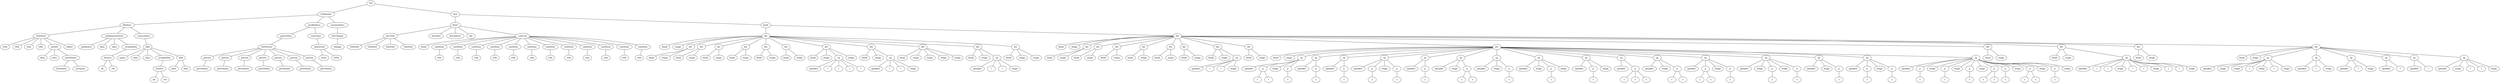 graph Tree {
	"t0" [label = "TEI"];
	"t1" [label = "teiHeader"];
	"t2" [label = "fileDesc"];
	"t3" [label = "titleStmt"];
	"t4" [label = "title"];
	"t5" [label = "title"];
	"t6" [label = "title"];
	"t7" [label = "title"];
	"t8" [label = "author"];
	"t9" [label = "idno"];
	"t10" [label = "idno"];
	"t11" [label = "persName"];
	"t12" [label = "forename"];
	"t13" [label = "surname"];
	"t14" [label = "editor"];
	"t15" [label = "publicationStmt"];
	"t16" [label = "publisher"];
	"t17" [label = "idno"];
	"t18" [label = "idno"];
	"t19" [label = "availability"];
	"t20" [label = "licence"];
	"t21" [label = "ab"];
	"t22" [label = "ref"];
	"t23" [label = "sourceDesc"];
	"t24" [label = "bibl"];
	"t25" [label = "name"];
	"t26" [label = "idno"];
	"t27" [label = "idno"];
	"t28" [label = "availability"];
	"t29" [label = "licence"];
	"t30" [label = "ab"];
	"t31" [label = "ref"];
	"t32" [label = "bibl"];
	"t33" [label = "date"];
	"t34" [label = "idno"];
	"t35" [label = "profileDesc"];
	"t36" [label = "particDesc"];
	"t37" [label = "listPerson"];
	"t38" [label = "person"];
	"t39" [label = "persName"];
	"t40" [label = "person"];
	"t41" [label = "persName"];
	"t42" [label = "person"];
	"t43" [label = "persName"];
	"t44" [label = "person"];
	"t45" [label = "persName"];
	"t46" [label = "person"];
	"t47" [label = "persName"];
	"t48" [label = "person"];
	"t49" [label = "persName"];
	"t50" [label = "person"];
	"t51" [label = "persName"];
	"t52" [label = "textClass"];
	"t53" [label = "keywords"];
	"t54" [label = "term"];
	"t55" [label = "term"];
	"t56" [label = "revisionDesc"];
	"t57" [label = "listChange"];
	"t58" [label = "change"];
	"t59" [label = "text"];
	"t60" [label = "front"];
	"t61" [label = "docTitle"];
	"t62" [label = "titlePart"];
	"t63" [label = "titlePart"];
	"t64" [label = "titlePart"];
	"t65" [label = "titlePart"];
	"t66" [label = "docDate"];
	"t67" [label = "docAuthor"];
	"t68" [label = "div"];
	"t69" [label = "castList"];
	"t70" [label = "head"];
	"t71" [label = "castItem"];
	"t72" [label = "role"];
	"t73" [label = "castItem"];
	"t74" [label = "role"];
	"t75" [label = "castItem"];
	"t76" [label = "role"];
	"t77" [label = "castItem"];
	"t78" [label = "role"];
	"t79" [label = "castItem"];
	"t80" [label = "role"];
	"t81" [label = "castItem"];
	"t82" [label = "role"];
	"t83" [label = "castItem"];
	"t84" [label = "role"];
	"t85" [label = "castItem"];
	"t86" [label = "role"];
	"t87" [label = "castItem"];
	"t88" [label = "role"];
	"t89" [label = "castItem"];
	"t90" [label = "role"];
	"t91" [label = "castItem"];
	"t92" [label = "role"];
	"t93" [label = "castItem"];
	"t94" [label = "role"];
	"t95" [label = "body"];
	"t96" [label = "div"];
	"t97" [label = "head"];
	"t98" [label = "stage"];
	"t99" [label = "div"];
	"t100" [label = "head"];
	"t101" [label = "stage"];
	"t102" [label = "div"];
	"t103" [label = "head"];
	"t104" [label = "stage"];
	"t105" [label = "div"];
	"t106" [label = "head"];
	"t107" [label = "stage"];
	"t108" [label = "div"];
	"t109" [label = "head"];
	"t110" [label = "stage"];
	"t111" [label = "div"];
	"t112" [label = "head"];
	"t113" [label = "stage"];
	"t114" [label = "div"];
	"t115" [label = "head"];
	"t116" [label = "stage"];
	"t117" [label = "div"];
	"t118" [label = "head"];
	"t119" [label = "stage"];
	"t120" [label = "sp"];
	"t121" [label = "speaker"];
	"t122" [label = "l"];
	"t123" [label = "l"];
	"t124" [label = "l"];
	"t125" [label = "l"];
	"t126" [label = "stage"];
	"t127" [label = "div"];
	"t128" [label = "head"];
	"t129" [label = "stage"];
	"t130" [label = "sp"];
	"t131" [label = "speaker"];
	"t132" [label = "l"];
	"t133" [label = "l"];
	"t134" [label = "stage"];
	"t135" [label = "div"];
	"t136" [label = "head"];
	"t137" [label = "stage"];
	"t138" [label = "stage"];
	"t139" [label = "stage"];
	"t140" [label = "stage"];
	"t141" [label = "div"];
	"t142" [label = "head"];
	"t143" [label = "stage"];
	"t144" [label = "sp"];
	"t145" [label = "speaker"];
	"t146" [label = "l"];
	"t147" [label = "l"];
	"t148" [label = "stage"];
	"t149" [label = "div"];
	"t150" [label = "head"];
	"t151" [label = "stage"];
	"t152" [label = "stage"];
	"t153" [label = "div"];
	"t154" [label = "head"];
	"t155" [label = "stage"];
	"t156" [label = "div"];
	"t157" [label = "head"];
	"t158" [label = "stage"];
	"t159" [label = "div"];
	"t160" [label = "head"];
	"t161" [label = "stage"];
	"t162" [label = "div"];
	"t163" [label = "head"];
	"t164" [label = "stage"];
	"t165" [label = "div"];
	"t166" [label = "head"];
	"t167" [label = "stage"];
	"t168" [label = "div"];
	"t169" [label = "head"];
	"t170" [label = "stage"];
	"t171" [label = "div"];
	"t172" [label = "head"];
	"t173" [label = "stage"];
	"t174" [label = "div"];
	"t175" [label = "head"];
	"t176" [label = "stage"];
	"t177" [label = "sp"];
	"t178" [label = "speaker"];
	"t179" [label = "l"];
	"t180" [label = "l"];
	"t181" [label = "stage"];
	"t182" [label = "div"];
	"t183" [label = "head"];
	"t184" [label = "stage"];
	"t185" [label = "div"];
	"t186" [label = "head"];
	"t187" [label = "stage"];
	"t188" [label = "sp"];
	"t189" [label = "speaker"];
	"t190" [label = "p"];
	"t191" [label = "s"];
	"t192" [label = "s"];
	"t193" [label = "stage"];
	"t194" [label = "p"];
	"t195" [label = "s"];
	"t196" [label = "sp"];
	"t197" [label = "speaker"];
	"t198" [label = "p"];
	"t199" [label = "s"];
	"t200" [label = "sp"];
	"t201" [label = "speaker"];
	"t202" [label = "p"];
	"t203" [label = "s"];
	"t204" [label = "sp"];
	"t205" [label = "speaker"];
	"t206" [label = "p"];
	"t207" [label = "s"];
	"t208" [label = "stage"];
	"t209" [label = "p"];
	"t210" [label = "s"];
	"t211" [label = "sp"];
	"t212" [label = "speaker"];
	"t213" [label = "p"];
	"t214" [label = "s"];
	"t215" [label = "sp"];
	"t216" [label = "speaker"];
	"t217" [label = "stage"];
	"t218" [label = "p"];
	"t219" [label = "s"];
	"t220" [label = "s"];
	"t221" [label = "sp"];
	"t222" [label = "speaker"];
	"t223" [label = "stage"];
	"t224" [label = "p"];
	"t225" [label = "s"];
	"t226" [label = "sp"];
	"t227" [label = "speaker"];
	"t228" [label = "stage"];
	"t229" [label = "p"];
	"t230" [label = "s"];
	"t231" [label = "stage"];
	"t232" [label = "sp"];
	"t233" [label = "speaker"];
	"t234" [label = "p"];
	"t235" [label = "s"];
	"t236" [label = "stage"];
	"t237" [label = "sp"];
	"t238" [label = "speaker"];
	"t239" [label = "p"];
	"t240" [label = "s"];
	"t241" [label = "s"];
	"t242" [label = "s"];
	"t243" [label = "sp"];
	"t244" [label = "speaker"];
	"t245" [label = "stage"];
	"t246" [label = "p"];
	"t247" [label = "s"];
	"t248" [label = "s"];
	"t249" [label = "sp"];
	"t250" [label = "speaker"];
	"t251" [label = "p"];
	"t252" [label = "s"];
	"t253" [label = "s"];
	"t254" [label = "stage"];
	"t255" [label = "p"];
	"t256" [label = "s"];
	"t257" [label = "sp"];
	"t258" [label = "speaker"];
	"t259" [label = "stage"];
	"t260" [label = "p"];
	"t261" [label = "s"];
	"t262" [label = "stage"];
	"t263" [label = "p"];
	"t264" [label = "s"];
	"t265" [label = "sp"];
	"t266" [label = "speaker"];
	"t267" [label = "stage"];
	"t268" [label = "p"];
	"t269" [label = "s"];
	"t270" [label = "sp"];
	"t271" [label = "speaker"];
	"t272" [label = "p"];
	"t273" [label = "s"];
	"t274" [label = "stage"];
	"t275" [label = "p"];
	"t276" [label = "s"];
	"t277" [label = "sp"];
	"t278" [label = "speaker"];
	"t279" [label = "p"];
	"t280" [label = "s"];
	"t281" [label = "stage"];
	"t282" [label = "p"];
	"t283" [label = "s"];
	"t284" [label = "stage"];
	"t285" [label = "p"];
	"t286" [label = "s"];
	"t287" [label = "stage"];
	"t288" [label = "p"];
	"t289" [label = "s"];
	"t290" [label = "s"];
	"t291" [label = "p"];
	"t292" [label = "s"];
	"t293" [label = "stage"];
	"t294" [label = "p"];
	"t295" [label = "s"];
	"t296" [label = "s"];
	"t297" [label = "stage"];
	"t298" [label = "p"];
	"t299" [label = "s"];
	"t300" [label = "stage"];
	"t301" [label = "div"];
	"t302" [label = "head"];
	"t303" [label = "stage"];
	"t304" [label = "div"];
	"t305" [label = "head"];
	"t306" [label = "stage"];
	"t307" [label = "sp"];
	"t308" [label = "speaker"];
	"t309" [label = "l"];
	"t310" [label = "l"];
	"t311" [label = "stage"];
	"t312" [label = "l"];
	"t313" [label = "l"];
	"t314" [label = "stage"];
	"t315" [label = "l"];
	"t316" [label = "l"];
	"t317" [label = "stage"];
	"t318" [label = "div"];
	"t319" [label = "head"];
	"t320" [label = "stage"];
	"t321" [label = "div"];
	"t322" [label = "head"];
	"t323" [label = "stage"];
	"t324" [label = "sp"];
	"t325" [label = "speaker"];
	"t326" [label = "stage"];
	"t327" [label = "stage"];
	"t328" [label = "l"];
	"t329" [label = "stage"];
	"t330" [label = "l"];
	"t331" [label = "stage"];
	"t332" [label = "sp"];
	"t333" [label = "speaker"];
	"t334" [label = "l"];
	"t335" [label = "stage"];
	"t336" [label = "sp"];
	"t337" [label = "speaker"];
	"t338" [label = "l"];
	"t339" [label = "stage"];
	"t340" [label = "sp"];
	"t341" [label = "speaker"];
	"t342" [label = "l"];
	"t343" [label = "sp"];
	"t344" [label = "speaker"];
	"t345" [label = "l"];
	"t346" [label = "sp"];
	"t347" [label = "speaker"];
	"t348" [label = "stage"];
	"t349" [label = "l"];
	"t350" [label = "l"];
	"t351" [label = "stage"];
	"t0" -- "t1";
	"t1" -- "t2";
	"t2" -- "t3";
	"t3" -- "t4";
	"t3" -- "t5";
	"t3" -- "t6";
	"t3" -- "t7";
	"t3" -- "t8";
	"t8" -- "t9";
	"t8" -- "t10";
	"t8" -- "t11";
	"t11" -- "t12";
	"t11" -- "t13";
	"t3" -- "t14";
	"t2" -- "t15";
	"t15" -- "t16";
	"t15" -- "t17";
	"t15" -- "t18";
	"t15" -- "t19";
	"t19" -- "t20";
	"t20" -- "t21";
	"t20" -- "t22";
	"t2" -- "t23";
	"t23" -- "t24";
	"t24" -- "t25";
	"t24" -- "t26";
	"t24" -- "t27";
	"t24" -- "t28";
	"t28" -- "t29";
	"t29" -- "t30";
	"t29" -- "t31";
	"t24" -- "t32";
	"t32" -- "t33";
	"t32" -- "t34";
	"t1" -- "t35";
	"t35" -- "t36";
	"t36" -- "t37";
	"t37" -- "t38";
	"t38" -- "t39";
	"t37" -- "t40";
	"t40" -- "t41";
	"t37" -- "t42";
	"t42" -- "t43";
	"t37" -- "t44";
	"t44" -- "t45";
	"t37" -- "t46";
	"t46" -- "t47";
	"t37" -- "t48";
	"t48" -- "t49";
	"t37" -- "t50";
	"t50" -- "t51";
	"t35" -- "t52";
	"t52" -- "t53";
	"t53" -- "t54";
	"t53" -- "t55";
	"t1" -- "t56";
	"t56" -- "t57";
	"t57" -- "t58";
	"t0" -- "t59";
	"t59" -- "t60";
	"t60" -- "t61";
	"t61" -- "t62";
	"t61" -- "t63";
	"t61" -- "t64";
	"t61" -- "t65";
	"t60" -- "t66";
	"t60" -- "t67";
	"t60" -- "t68";
	"t60" -- "t69";
	"t69" -- "t70";
	"t69" -- "t71";
	"t71" -- "t72";
	"t69" -- "t73";
	"t73" -- "t74";
	"t69" -- "t75";
	"t75" -- "t76";
	"t69" -- "t77";
	"t77" -- "t78";
	"t69" -- "t79";
	"t79" -- "t80";
	"t69" -- "t81";
	"t81" -- "t82";
	"t69" -- "t83";
	"t83" -- "t84";
	"t69" -- "t85";
	"t85" -- "t86";
	"t69" -- "t87";
	"t87" -- "t88";
	"t69" -- "t89";
	"t89" -- "t90";
	"t69" -- "t91";
	"t91" -- "t92";
	"t69" -- "t93";
	"t93" -- "t94";
	"t59" -- "t95";
	"t95" -- "t96";
	"t96" -- "t97";
	"t96" -- "t98";
	"t96" -- "t99";
	"t99" -- "t100";
	"t99" -- "t101";
	"t96" -- "t102";
	"t102" -- "t103";
	"t102" -- "t104";
	"t96" -- "t105";
	"t105" -- "t106";
	"t105" -- "t107";
	"t96" -- "t108";
	"t108" -- "t109";
	"t108" -- "t110";
	"t96" -- "t111";
	"t111" -- "t112";
	"t111" -- "t113";
	"t96" -- "t114";
	"t114" -- "t115";
	"t114" -- "t116";
	"t96" -- "t117";
	"t117" -- "t118";
	"t117" -- "t119";
	"t117" -- "t120";
	"t120" -- "t121";
	"t120" -- "t122";
	"t120" -- "t123";
	"t120" -- "t124";
	"t120" -- "t125";
	"t117" -- "t126";
	"t96" -- "t127";
	"t127" -- "t128";
	"t127" -- "t129";
	"t127" -- "t130";
	"t130" -- "t131";
	"t130" -- "t132";
	"t130" -- "t133";
	"t130" -- "t134";
	"t96" -- "t135";
	"t135" -- "t136";
	"t135" -- "t137";
	"t135" -- "t138";
	"t135" -- "t139";
	"t135" -- "t140";
	"t96" -- "t141";
	"t141" -- "t142";
	"t141" -- "t143";
	"t141" -- "t144";
	"t144" -- "t145";
	"t144" -- "t146";
	"t144" -- "t147";
	"t144" -- "t148";
	"t96" -- "t149";
	"t149" -- "t150";
	"t149" -- "t151";
	"t149" -- "t152";
	"t95" -- "t153";
	"t153" -- "t154";
	"t153" -- "t155";
	"t153" -- "t156";
	"t156" -- "t157";
	"t156" -- "t158";
	"t153" -- "t159";
	"t159" -- "t160";
	"t159" -- "t161";
	"t153" -- "t162";
	"t162" -- "t163";
	"t162" -- "t164";
	"t153" -- "t165";
	"t165" -- "t166";
	"t165" -- "t167";
	"t153" -- "t168";
	"t168" -- "t169";
	"t168" -- "t170";
	"t153" -- "t171";
	"t171" -- "t172";
	"t171" -- "t173";
	"t153" -- "t174";
	"t174" -- "t175";
	"t174" -- "t176";
	"t174" -- "t177";
	"t177" -- "t178";
	"t177" -- "t179";
	"t177" -- "t180";
	"t177" -- "t181";
	"t153" -- "t182";
	"t182" -- "t183";
	"t182" -- "t184";
	"t153" -- "t185";
	"t185" -- "t186";
	"t185" -- "t187";
	"t185" -- "t188";
	"t188" -- "t189";
	"t188" -- "t190";
	"t190" -- "t191";
	"t190" -- "t192";
	"t188" -- "t193";
	"t188" -- "t194";
	"t194" -- "t195";
	"t185" -- "t196";
	"t196" -- "t197";
	"t196" -- "t198";
	"t198" -- "t199";
	"t185" -- "t200";
	"t200" -- "t201";
	"t200" -- "t202";
	"t202" -- "t203";
	"t185" -- "t204";
	"t204" -- "t205";
	"t204" -- "t206";
	"t206" -- "t207";
	"t204" -- "t208";
	"t204" -- "t209";
	"t209" -- "t210";
	"t185" -- "t211";
	"t211" -- "t212";
	"t211" -- "t213";
	"t213" -- "t214";
	"t185" -- "t215";
	"t215" -- "t216";
	"t215" -- "t217";
	"t215" -- "t218";
	"t218" -- "t219";
	"t218" -- "t220";
	"t185" -- "t221";
	"t221" -- "t222";
	"t221" -- "t223";
	"t221" -- "t224";
	"t224" -- "t225";
	"t185" -- "t226";
	"t226" -- "t227";
	"t226" -- "t228";
	"t226" -- "t229";
	"t229" -- "t230";
	"t226" -- "t231";
	"t185" -- "t232";
	"t232" -- "t233";
	"t232" -- "t234";
	"t234" -- "t235";
	"t232" -- "t236";
	"t185" -- "t237";
	"t237" -- "t238";
	"t237" -- "t239";
	"t239" -- "t240";
	"t239" -- "t241";
	"t239" -- "t242";
	"t185" -- "t243";
	"t243" -- "t244";
	"t243" -- "t245";
	"t243" -- "t246";
	"t246" -- "t247";
	"t246" -- "t248";
	"t185" -- "t249";
	"t249" -- "t250";
	"t249" -- "t251";
	"t251" -- "t252";
	"t251" -- "t253";
	"t249" -- "t254";
	"t249" -- "t255";
	"t255" -- "t256";
	"t185" -- "t257";
	"t257" -- "t258";
	"t257" -- "t259";
	"t257" -- "t260";
	"t260" -- "t261";
	"t257" -- "t262";
	"t257" -- "t263";
	"t263" -- "t264";
	"t185" -- "t265";
	"t265" -- "t266";
	"t265" -- "t267";
	"t265" -- "t268";
	"t268" -- "t269";
	"t185" -- "t270";
	"t270" -- "t271";
	"t270" -- "t272";
	"t272" -- "t273";
	"t270" -- "t274";
	"t270" -- "t275";
	"t275" -- "t276";
	"t185" -- "t277";
	"t277" -- "t278";
	"t277" -- "t279";
	"t279" -- "t280";
	"t277" -- "t281";
	"t277" -- "t282";
	"t282" -- "t283";
	"t277" -- "t284";
	"t277" -- "t285";
	"t285" -- "t286";
	"t277" -- "t287";
	"t277" -- "t288";
	"t288" -- "t289";
	"t288" -- "t290";
	"t277" -- "t291";
	"t291" -- "t292";
	"t277" -- "t293";
	"t277" -- "t294";
	"t294" -- "t295";
	"t294" -- "t296";
	"t277" -- "t297";
	"t277" -- "t298";
	"t298" -- "t299";
	"t277" -- "t300";
	"t153" -- "t301";
	"t301" -- "t302";
	"t301" -- "t303";
	"t153" -- "t304";
	"t304" -- "t305";
	"t304" -- "t306";
	"t304" -- "t307";
	"t307" -- "t308";
	"t307" -- "t309";
	"t307" -- "t310";
	"t307" -- "t311";
	"t307" -- "t312";
	"t307" -- "t313";
	"t307" -- "t314";
	"t307" -- "t315";
	"t307" -- "t316";
	"t307" -- "t317";
	"t153" -- "t318";
	"t318" -- "t319";
	"t318" -- "t320";
	"t153" -- "t321";
	"t321" -- "t322";
	"t321" -- "t323";
	"t321" -- "t324";
	"t324" -- "t325";
	"t324" -- "t326";
	"t324" -- "t327";
	"t324" -- "t328";
	"t324" -- "t329";
	"t324" -- "t330";
	"t324" -- "t331";
	"t321" -- "t332";
	"t332" -- "t333";
	"t332" -- "t334";
	"t332" -- "t335";
	"t321" -- "t336";
	"t336" -- "t337";
	"t336" -- "t338";
	"t336" -- "t339";
	"t321" -- "t340";
	"t340" -- "t341";
	"t340" -- "t342";
	"t321" -- "t343";
	"t343" -- "t344";
	"t343" -- "t345";
	"t321" -- "t346";
	"t346" -- "t347";
	"t346" -- "t348";
	"t346" -- "t349";
	"t346" -- "t350";
	"t346" -- "t351";
}
